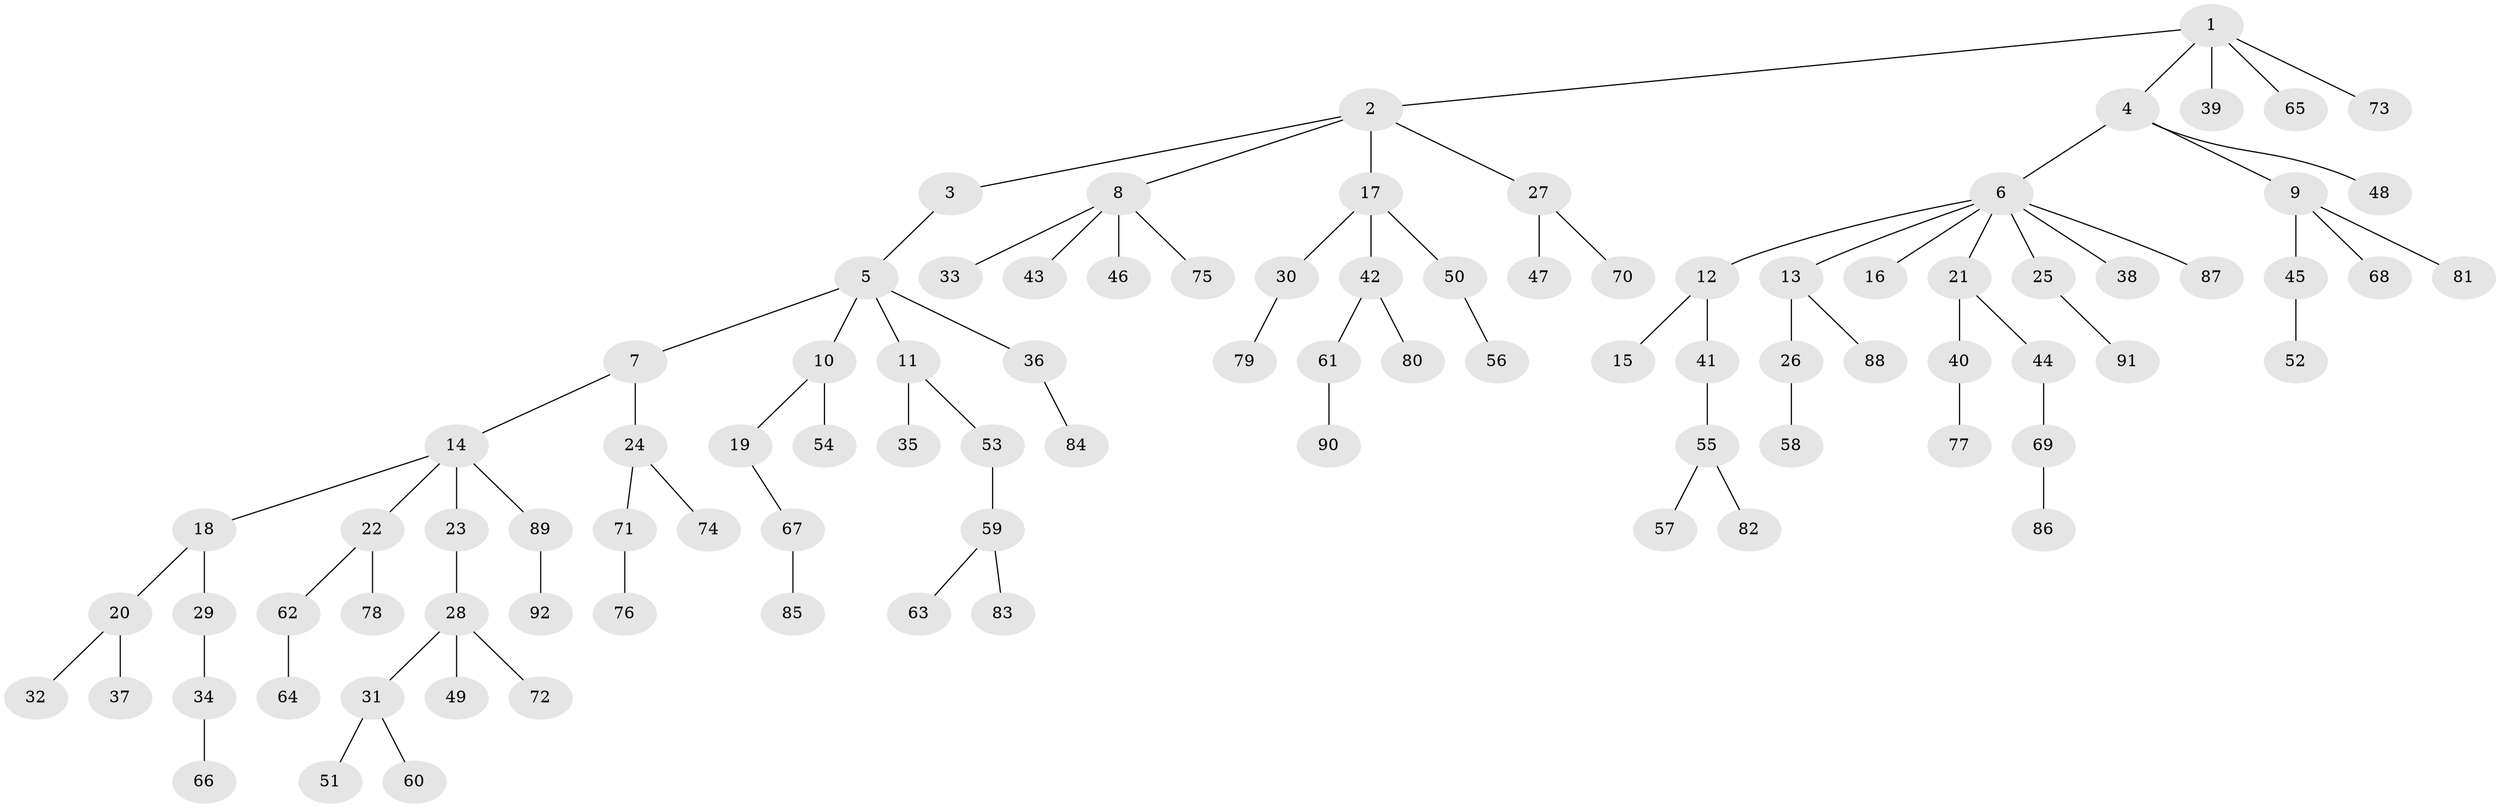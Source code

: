 // Generated by graph-tools (version 1.1) at 2025/15/03/09/25 04:15:32]
// undirected, 92 vertices, 91 edges
graph export_dot {
graph [start="1"]
  node [color=gray90,style=filled];
  1;
  2;
  3;
  4;
  5;
  6;
  7;
  8;
  9;
  10;
  11;
  12;
  13;
  14;
  15;
  16;
  17;
  18;
  19;
  20;
  21;
  22;
  23;
  24;
  25;
  26;
  27;
  28;
  29;
  30;
  31;
  32;
  33;
  34;
  35;
  36;
  37;
  38;
  39;
  40;
  41;
  42;
  43;
  44;
  45;
  46;
  47;
  48;
  49;
  50;
  51;
  52;
  53;
  54;
  55;
  56;
  57;
  58;
  59;
  60;
  61;
  62;
  63;
  64;
  65;
  66;
  67;
  68;
  69;
  70;
  71;
  72;
  73;
  74;
  75;
  76;
  77;
  78;
  79;
  80;
  81;
  82;
  83;
  84;
  85;
  86;
  87;
  88;
  89;
  90;
  91;
  92;
  1 -- 2;
  1 -- 4;
  1 -- 39;
  1 -- 65;
  1 -- 73;
  2 -- 3;
  2 -- 8;
  2 -- 17;
  2 -- 27;
  3 -- 5;
  4 -- 6;
  4 -- 9;
  4 -- 48;
  5 -- 7;
  5 -- 10;
  5 -- 11;
  5 -- 36;
  6 -- 12;
  6 -- 13;
  6 -- 16;
  6 -- 21;
  6 -- 25;
  6 -- 38;
  6 -- 87;
  7 -- 14;
  7 -- 24;
  8 -- 33;
  8 -- 43;
  8 -- 46;
  8 -- 75;
  9 -- 45;
  9 -- 68;
  9 -- 81;
  10 -- 19;
  10 -- 54;
  11 -- 35;
  11 -- 53;
  12 -- 15;
  12 -- 41;
  13 -- 26;
  13 -- 88;
  14 -- 18;
  14 -- 22;
  14 -- 23;
  14 -- 89;
  17 -- 30;
  17 -- 42;
  17 -- 50;
  18 -- 20;
  18 -- 29;
  19 -- 67;
  20 -- 32;
  20 -- 37;
  21 -- 40;
  21 -- 44;
  22 -- 62;
  22 -- 78;
  23 -- 28;
  24 -- 71;
  24 -- 74;
  25 -- 91;
  26 -- 58;
  27 -- 47;
  27 -- 70;
  28 -- 31;
  28 -- 49;
  28 -- 72;
  29 -- 34;
  30 -- 79;
  31 -- 51;
  31 -- 60;
  34 -- 66;
  36 -- 84;
  40 -- 77;
  41 -- 55;
  42 -- 61;
  42 -- 80;
  44 -- 69;
  45 -- 52;
  50 -- 56;
  53 -- 59;
  55 -- 57;
  55 -- 82;
  59 -- 63;
  59 -- 83;
  61 -- 90;
  62 -- 64;
  67 -- 85;
  69 -- 86;
  71 -- 76;
  89 -- 92;
}
